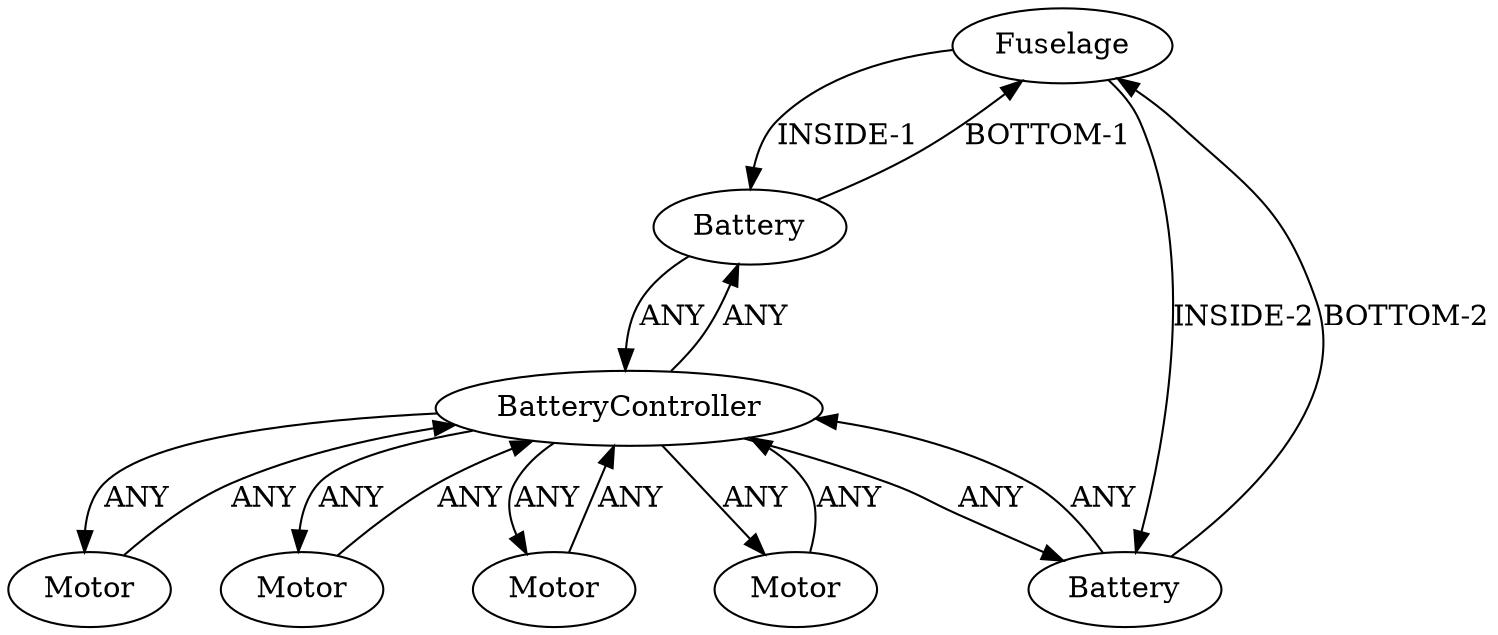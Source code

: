 /* Created by igraph 0.10.2 */
digraph {
  0 [
    instance=Fuselage_instance_1
    label=Fuselage
  ];
  1 [
    instance=Motor_instance_1
    label=Motor
  ];
  2 [
    instance=Motor_instance_2
    label=Motor
  ];
  3 [
    instance=Motor_instance_3
    label=Motor
  ];
  4 [
    instance=Battery_instance_1
    label=Battery
  ];
  5 [
    instance=Battery_instance_2
    label=Battery
  ];
  6 [
    instance=Motor_instance_4
    label=Motor
  ];
  7 [
    instance=BatteryController_instance_1
    label=BatteryController
  ];

  0 -> 4 [
    label="INSIDE-1"
  ];
  0 -> 5 [
    label="INSIDE-2"
  ];
  1 -> 7 [
    label=ANY
  ];
  2 -> 7 [
    label=ANY
  ];
  3 -> 7 [
    label=ANY
  ];
  4 -> 0 [
    label="BOTTOM-1"
  ];
  4 -> 7 [
    label=ANY
  ];
  5 -> 0 [
    label="BOTTOM-2"
  ];
  5 -> 7 [
    label=ANY
  ];
  6 -> 7 [
    label=ANY
  ];
  7 -> 1 [
    label=ANY
  ];
  7 -> 2 [
    label=ANY
  ];
  7 -> 3 [
    label=ANY
  ];
  7 -> 4 [
    label=ANY
  ];
  7 -> 5 [
    label=ANY
  ];
  7 -> 6 [
    label=ANY
  ];
}
